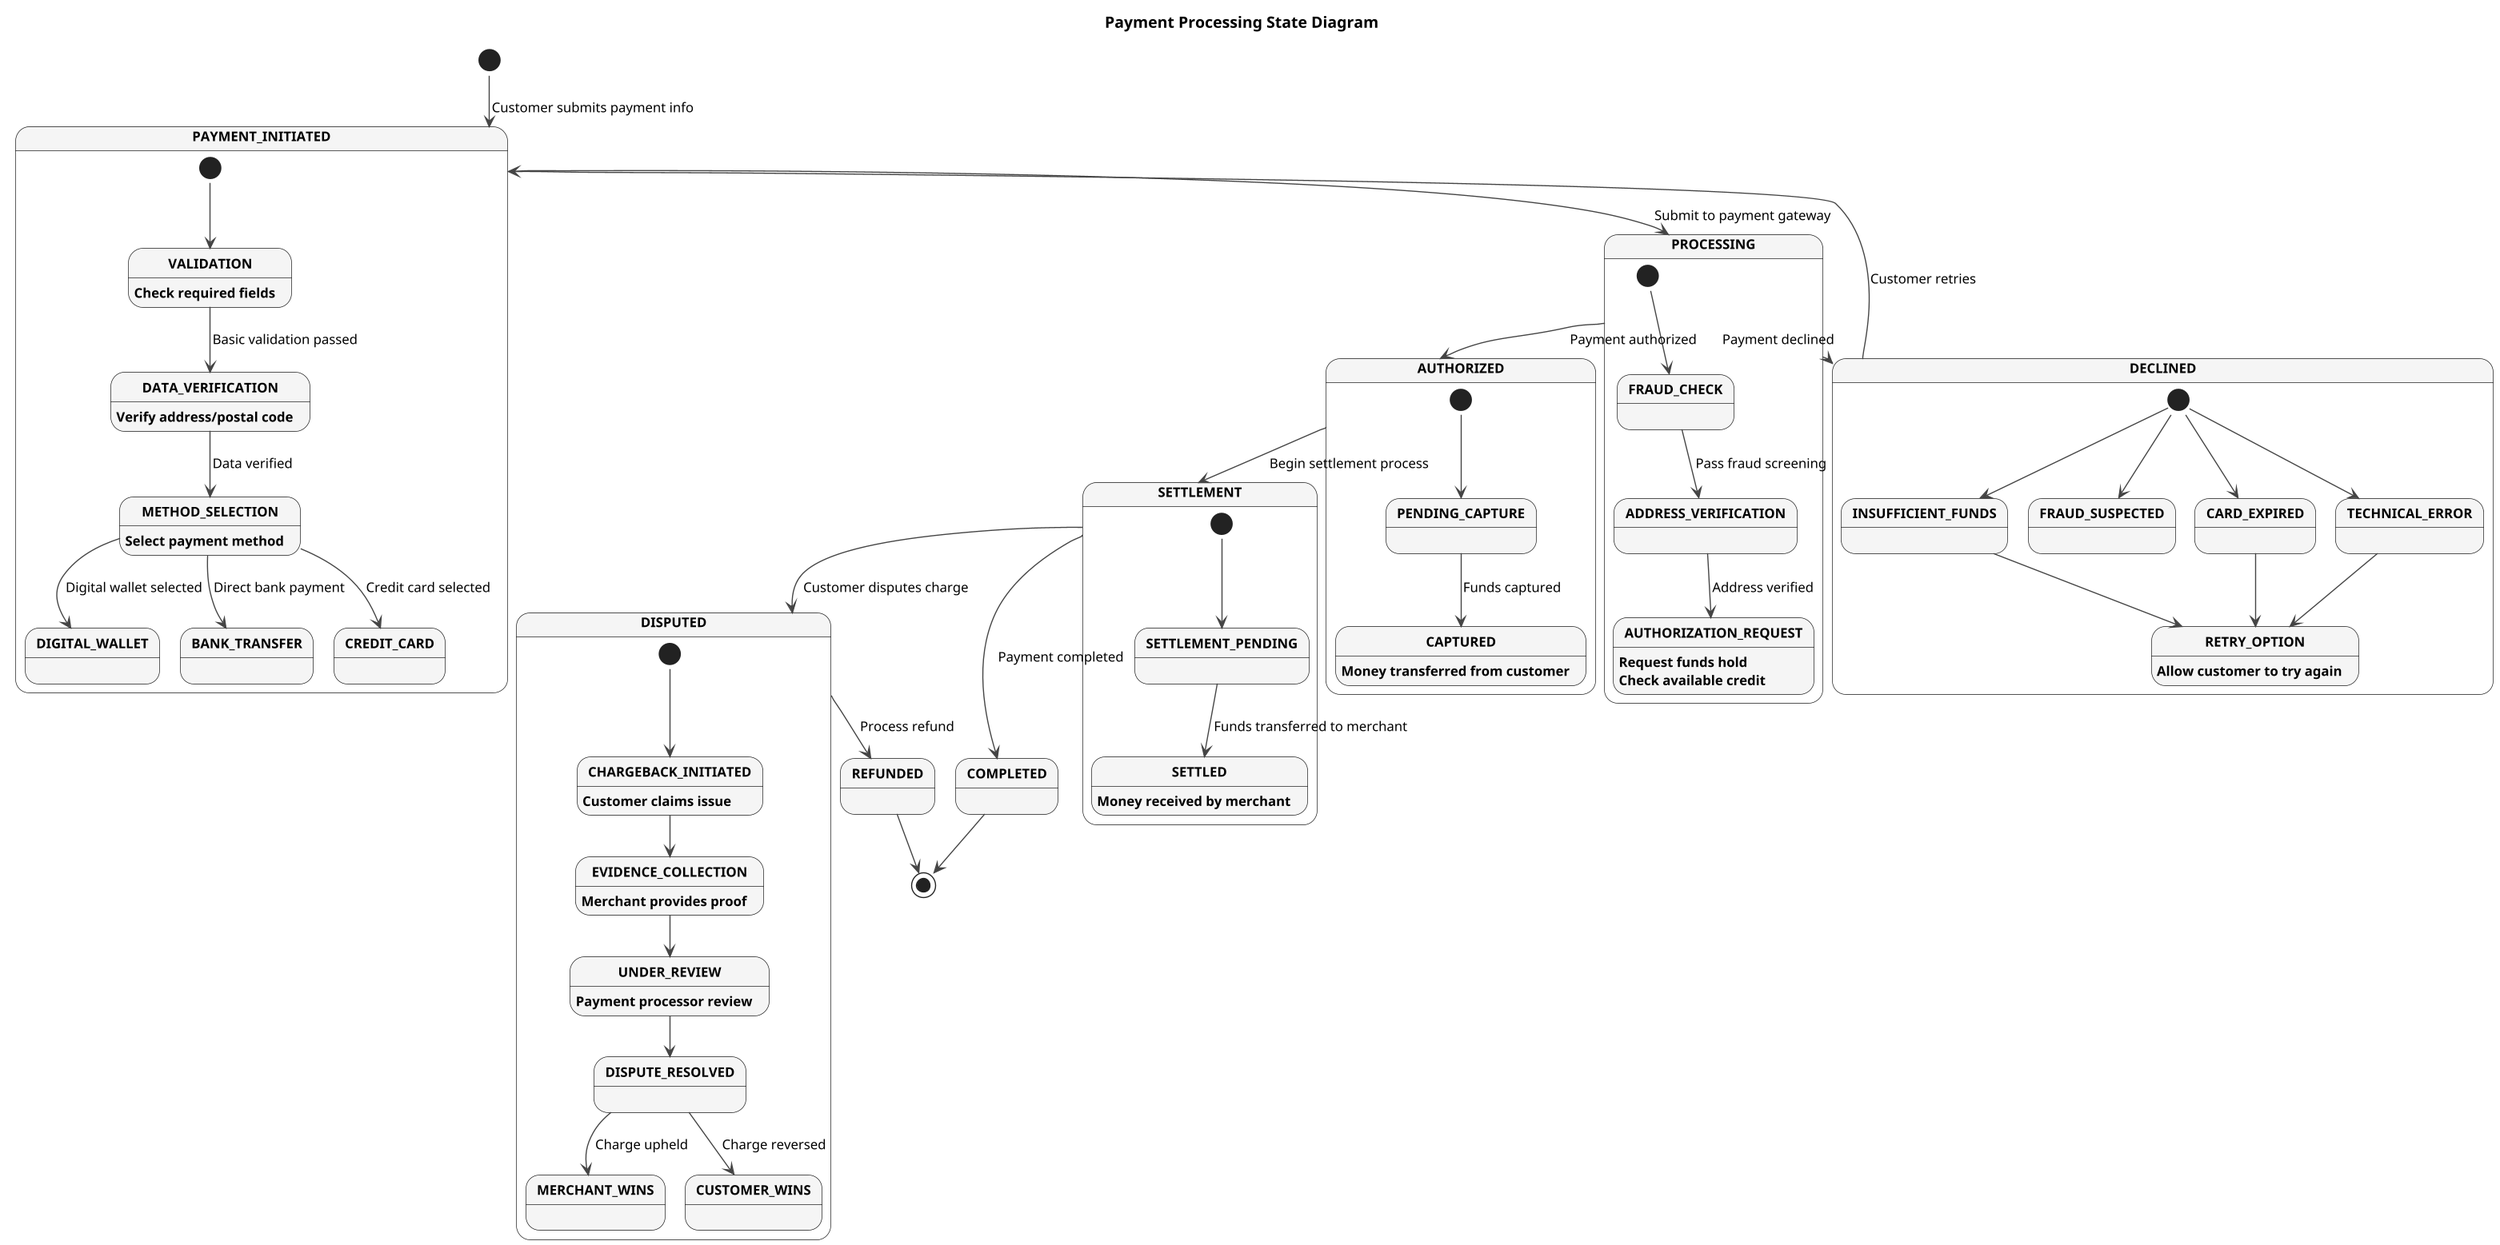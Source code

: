 @startuml payment-processing-state
' Fix for clipping issues with comprehensive diagrams
!pragma layout smetana
' Using lower DPI will help prevent clipping
skinparam dpi 150
' Set page dimensions explicitly
skinparam pageMargin 10
skinparam pageExternalColor white
' Use a scale factor that prevents clipping but keeps detail
scale max 2000 width

' Basic styling
skinparam StateFontSize 14
skinparam StateFontStyle bold
skinparam StateBackgroundColor WhiteSmoke
skinparam StateAttributeFontSize 12
skinparam ArrowFontSize 12
skinparam ArrowColor #444444
skinparam shadowing false

title Payment Processing State Diagram

[*] --> PAYMENT_INITIATED : Customer submits payment info

state PAYMENT_INITIATED {
    [*] --> VALIDATION
    VALIDATION --> DATA_VERIFICATION : Basic validation passed
    DATA_VERIFICATION --> METHOD_SELECTION : Data verified
    METHOD_SELECTION --> CREDIT_CARD : Credit card selected
    METHOD_SELECTION --> DIGITAL_WALLET : Digital wallet selected
    METHOD_SELECTION --> BANK_TRANSFER : Direct bank payment
    
    VALIDATION : Check required fields
    DATA_VERIFICATION : Verify address/postal code
    METHOD_SELECTION : Select payment method
}

PAYMENT_INITIATED --> PROCESSING : Submit to payment gateway

state PROCESSING {
    [*] --> FRAUD_CHECK
    FRAUD_CHECK --> ADDRESS_VERIFICATION : Pass fraud screening
    ADDRESS_VERIFICATION --> AUTHORIZATION_REQUEST : Address verified
    AUTHORIZATION_REQUEST : Request funds hold
    AUTHORIZATION_REQUEST : Check available credit
}

PROCESSING --> DECLINED : Payment declined

state DECLINED {
    [*] --> INSUFFICIENT_FUNDS
    [*] --> FRAUD_SUSPECTED
    [*] --> CARD_EXPIRED
    [*] --> TECHNICAL_ERROR
    
    INSUFFICIENT_FUNDS --> RETRY_OPTION
    CARD_EXPIRED --> RETRY_OPTION
    TECHNICAL_ERROR --> RETRY_OPTION
    RETRY_OPTION : Allow customer to try again
}

DECLINED --> PAYMENT_INITIATED : Customer retries
PROCESSING --> AUTHORIZED : Payment authorized

state AUTHORIZED {
    [*] --> PENDING_CAPTURE
    PENDING_CAPTURE --> CAPTURED : Funds captured
    CAPTURED : Money transferred from customer
}

AUTHORIZED --> SETTLEMENT : Begin settlement process

state SETTLEMENT {
    [*] --> SETTLEMENT_PENDING
    SETTLEMENT_PENDING --> SETTLED : Funds transferred to merchant
    SETTLED : Money received by merchant
}

SETTLEMENT --> COMPLETED : Payment completed
SETTLEMENT --> DISPUTED : Customer disputes charge

state DISPUTED {
    [*] --> CHARGEBACK_INITIATED
    CHARGEBACK_INITIATED --> EVIDENCE_COLLECTION
    EVIDENCE_COLLECTION --> UNDER_REVIEW
    UNDER_REVIEW --> DISPUTE_RESOLVED
    DISPUTE_RESOLVED --> MERCHANT_WINS : Charge upheld
    DISPUTE_RESOLVED --> CUSTOMER_WINS : Charge reversed
    
    CHARGEBACK_INITIATED : Customer claims issue
    EVIDENCE_COLLECTION : Merchant provides proof
    UNDER_REVIEW : Payment processor review
}

DISPUTED --> REFUNDED : Process refund
REFUNDED --> [*]
COMPLETED --> [*]

@enduml
